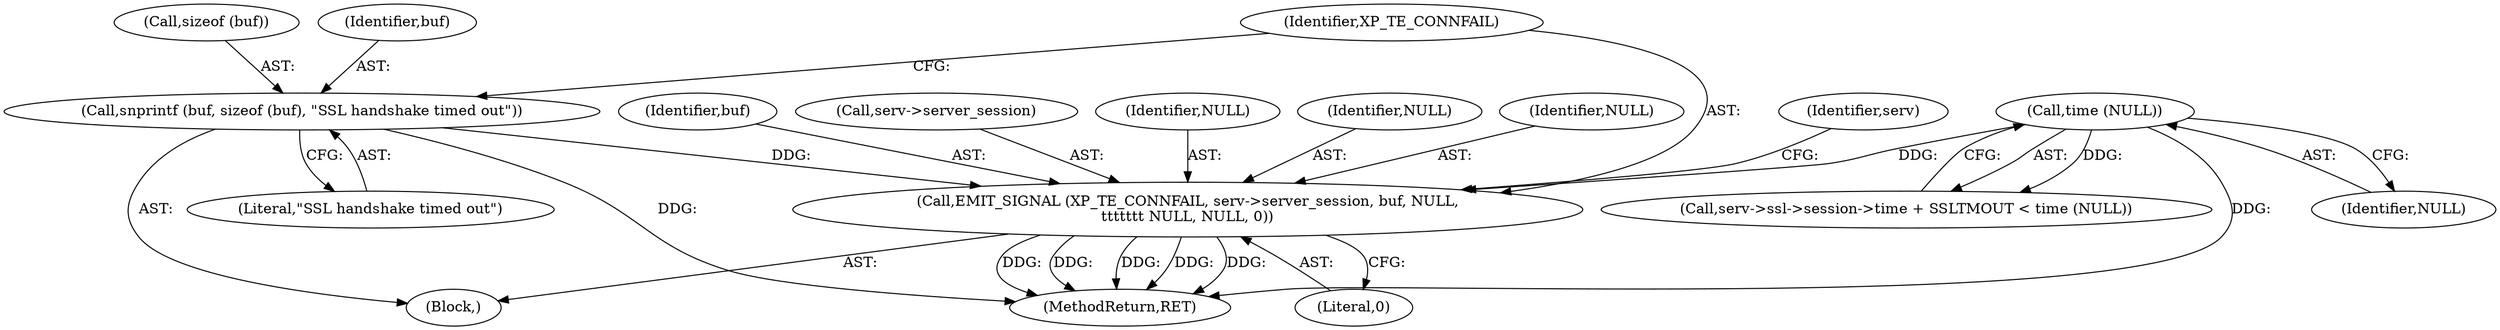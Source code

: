 digraph "0_hexchat_c9b63f7f9be01692b03fa15275135a4910a7e02d@pointer" {
"1000582" [label="(Call,EMIT_SIGNAL (XP_TE_CONNFAIL, serv->server_session, buf, NULL,\n\t\t\t\t\t\t\t NULL, NULL, 0))"];
"1000577" [label="(Call,snprintf (buf, sizeof (buf), \"SSL handshake timed out\"))"];
"1000574" [label="(Call,time (NULL))"];
"1000593" [label="(Identifier,serv)"];
"1000591" [label="(Literal,0)"];
"1000587" [label="(Identifier,buf)"];
"1000584" [label="(Call,serv->server_session)"];
"1000575" [label="(Identifier,NULL)"];
"1000607" [label="(MethodReturn,RET)"];
"1000581" [label="(Literal,\"SSL handshake timed out\")"];
"1000579" [label="(Call,sizeof (buf))"];
"1000576" [label="(Block,)"];
"1000577" [label="(Call,snprintf (buf, sizeof (buf), \"SSL handshake timed out\"))"];
"1000574" [label="(Call,time (NULL))"];
"1000564" [label="(Call,serv->ssl->session->time + SSLTMOUT < time (NULL))"];
"1000588" [label="(Identifier,NULL)"];
"1000583" [label="(Identifier,XP_TE_CONNFAIL)"];
"1000590" [label="(Identifier,NULL)"];
"1000582" [label="(Call,EMIT_SIGNAL (XP_TE_CONNFAIL, serv->server_session, buf, NULL,\n\t\t\t\t\t\t\t NULL, NULL, 0))"];
"1000578" [label="(Identifier,buf)"];
"1000589" [label="(Identifier,NULL)"];
"1000582" -> "1000576"  [label="AST: "];
"1000582" -> "1000591"  [label="CFG: "];
"1000583" -> "1000582"  [label="AST: "];
"1000584" -> "1000582"  [label="AST: "];
"1000587" -> "1000582"  [label="AST: "];
"1000588" -> "1000582"  [label="AST: "];
"1000589" -> "1000582"  [label="AST: "];
"1000590" -> "1000582"  [label="AST: "];
"1000591" -> "1000582"  [label="AST: "];
"1000593" -> "1000582"  [label="CFG: "];
"1000582" -> "1000607"  [label="DDG: "];
"1000582" -> "1000607"  [label="DDG: "];
"1000582" -> "1000607"  [label="DDG: "];
"1000582" -> "1000607"  [label="DDG: "];
"1000582" -> "1000607"  [label="DDG: "];
"1000577" -> "1000582"  [label="DDG: "];
"1000574" -> "1000582"  [label="DDG: "];
"1000577" -> "1000576"  [label="AST: "];
"1000577" -> "1000581"  [label="CFG: "];
"1000578" -> "1000577"  [label="AST: "];
"1000579" -> "1000577"  [label="AST: "];
"1000581" -> "1000577"  [label="AST: "];
"1000583" -> "1000577"  [label="CFG: "];
"1000577" -> "1000607"  [label="DDG: "];
"1000574" -> "1000564"  [label="AST: "];
"1000574" -> "1000575"  [label="CFG: "];
"1000575" -> "1000574"  [label="AST: "];
"1000564" -> "1000574"  [label="CFG: "];
"1000574" -> "1000607"  [label="DDG: "];
"1000574" -> "1000564"  [label="DDG: "];
}
